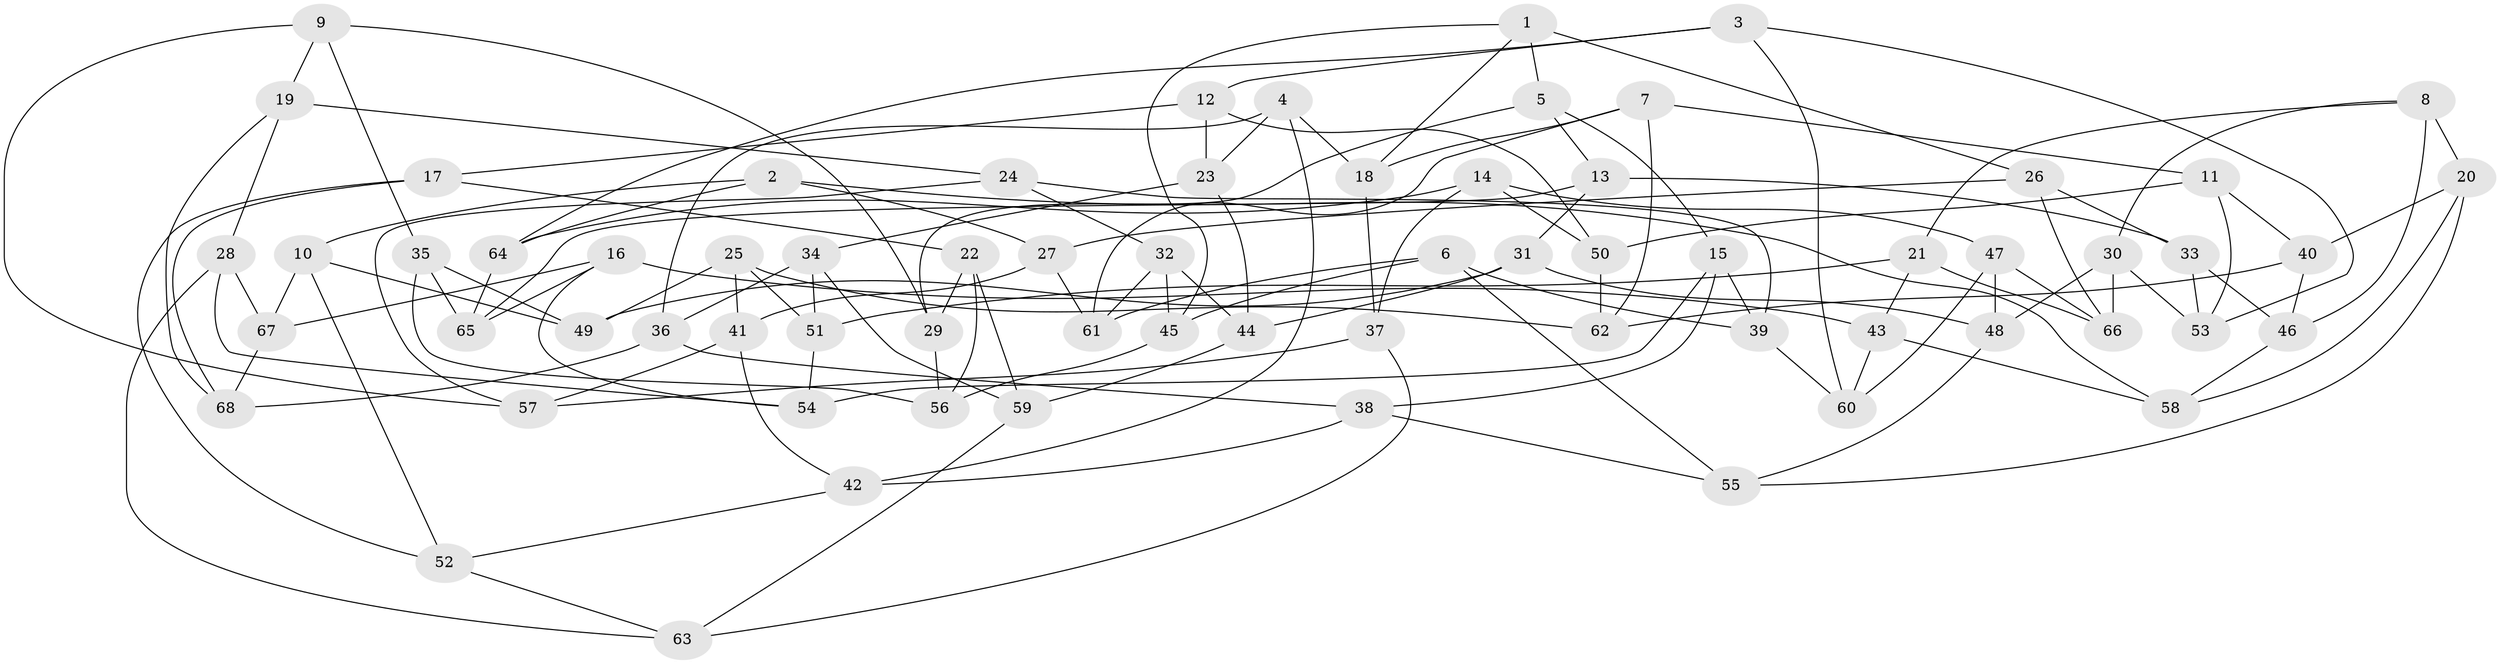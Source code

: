 // Generated by graph-tools (version 1.1) at 2025/16/03/09/25 04:16:18]
// undirected, 68 vertices, 136 edges
graph export_dot {
graph [start="1"]
  node [color=gray90,style=filled];
  1;
  2;
  3;
  4;
  5;
  6;
  7;
  8;
  9;
  10;
  11;
  12;
  13;
  14;
  15;
  16;
  17;
  18;
  19;
  20;
  21;
  22;
  23;
  24;
  25;
  26;
  27;
  28;
  29;
  30;
  31;
  32;
  33;
  34;
  35;
  36;
  37;
  38;
  39;
  40;
  41;
  42;
  43;
  44;
  45;
  46;
  47;
  48;
  49;
  50;
  51;
  52;
  53;
  54;
  55;
  56;
  57;
  58;
  59;
  60;
  61;
  62;
  63;
  64;
  65;
  66;
  67;
  68;
  1 -- 5;
  1 -- 26;
  1 -- 45;
  1 -- 18;
  2 -- 58;
  2 -- 64;
  2 -- 27;
  2 -- 10;
  3 -- 60;
  3 -- 53;
  3 -- 64;
  3 -- 12;
  4 -- 36;
  4 -- 42;
  4 -- 18;
  4 -- 23;
  5 -- 29;
  5 -- 15;
  5 -- 13;
  6 -- 55;
  6 -- 39;
  6 -- 61;
  6 -- 45;
  7 -- 61;
  7 -- 11;
  7 -- 18;
  7 -- 62;
  8 -- 46;
  8 -- 30;
  8 -- 21;
  8 -- 20;
  9 -- 57;
  9 -- 35;
  9 -- 29;
  9 -- 19;
  10 -- 52;
  10 -- 67;
  10 -- 49;
  11 -- 50;
  11 -- 40;
  11 -- 53;
  12 -- 17;
  12 -- 50;
  12 -- 23;
  13 -- 65;
  13 -- 33;
  13 -- 31;
  14 -- 50;
  14 -- 64;
  14 -- 47;
  14 -- 37;
  15 -- 38;
  15 -- 39;
  15 -- 54;
  16 -- 65;
  16 -- 43;
  16 -- 54;
  16 -- 67;
  17 -- 22;
  17 -- 68;
  17 -- 52;
  18 -- 37;
  19 -- 28;
  19 -- 68;
  19 -- 24;
  20 -- 55;
  20 -- 40;
  20 -- 58;
  21 -- 66;
  21 -- 51;
  21 -- 43;
  22 -- 29;
  22 -- 59;
  22 -- 56;
  23 -- 44;
  23 -- 34;
  24 -- 32;
  24 -- 39;
  24 -- 57;
  25 -- 62;
  25 -- 51;
  25 -- 41;
  25 -- 49;
  26 -- 27;
  26 -- 33;
  26 -- 66;
  27 -- 41;
  27 -- 61;
  28 -- 54;
  28 -- 63;
  28 -- 67;
  29 -- 56;
  30 -- 66;
  30 -- 48;
  30 -- 53;
  31 -- 48;
  31 -- 49;
  31 -- 44;
  32 -- 44;
  32 -- 61;
  32 -- 45;
  33 -- 53;
  33 -- 46;
  34 -- 59;
  34 -- 51;
  34 -- 36;
  35 -- 49;
  35 -- 65;
  35 -- 56;
  36 -- 68;
  36 -- 38;
  37 -- 63;
  37 -- 57;
  38 -- 55;
  38 -- 42;
  39 -- 60;
  40 -- 46;
  40 -- 62;
  41 -- 57;
  41 -- 42;
  42 -- 52;
  43 -- 58;
  43 -- 60;
  44 -- 59;
  45 -- 56;
  46 -- 58;
  47 -- 66;
  47 -- 60;
  47 -- 48;
  48 -- 55;
  50 -- 62;
  51 -- 54;
  52 -- 63;
  59 -- 63;
  64 -- 65;
  67 -- 68;
}
